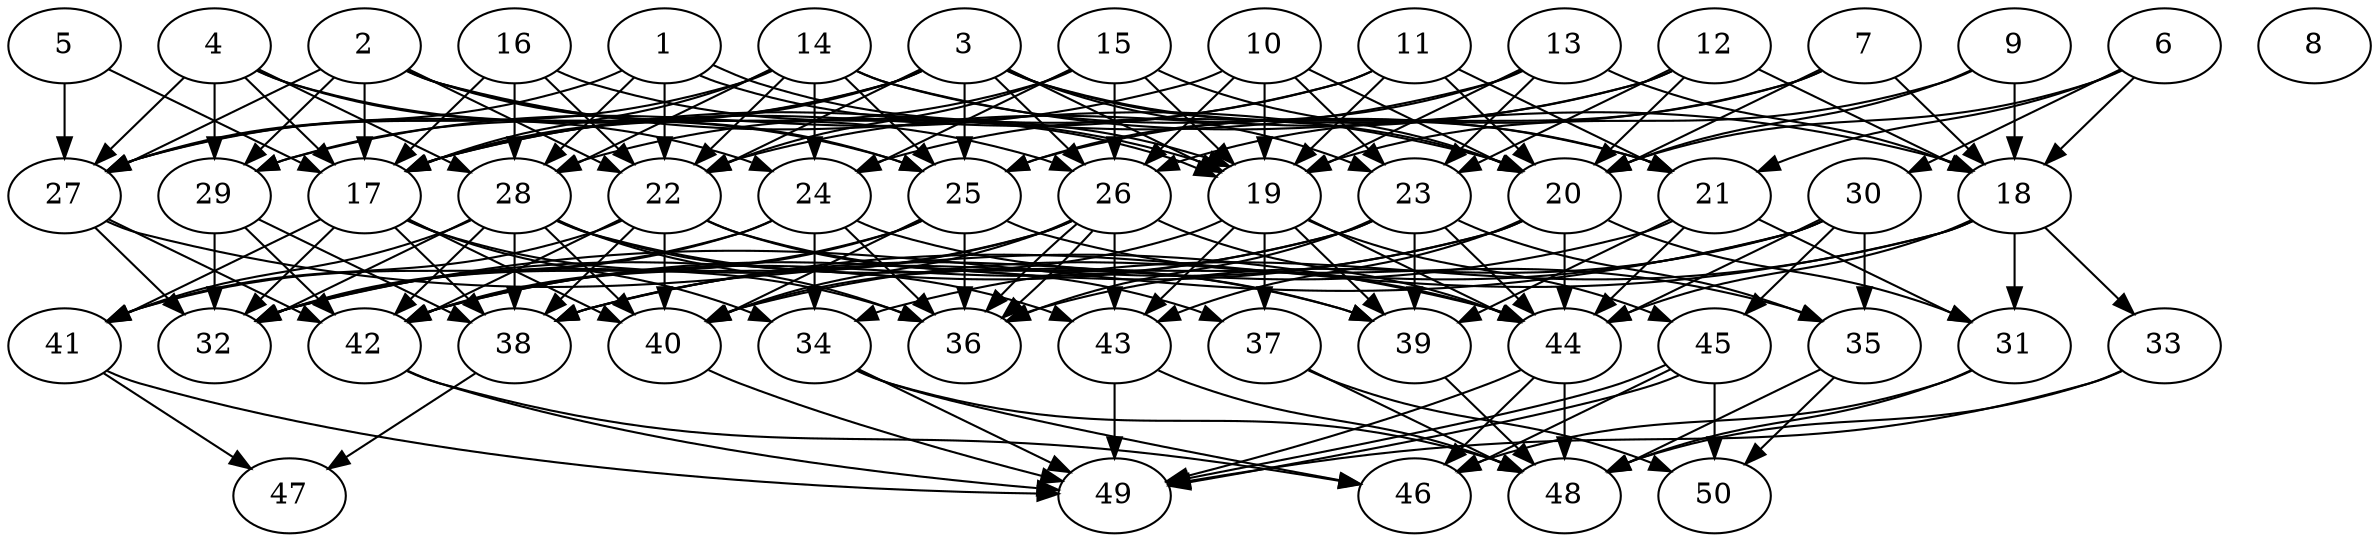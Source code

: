 // DAG automatically generated by daggen at Thu Oct  3 14:07:57 2019
// ./daggen --dot -n 50 --ccr 0.5 --fat 0.7 --regular 0.9 --density 0.6 --mindata 5242880 --maxdata 52428800 
digraph G {
  1 [size="60272640", alpha="0.02", expect_size="30136320"] 
  1 -> 19 [size ="30136320"]
  1 -> 19 [size ="30136320"]
  1 -> 22 [size ="30136320"]
  1 -> 27 [size ="30136320"]
  1 -> 28 [size ="30136320"]
  2 [size="100972544", alpha="0.05", expect_size="50486272"] 
  2 -> 17 [size ="50486272"]
  2 -> 20 [size ="50486272"]
  2 -> 22 [size ="50486272"]
  2 -> 25 [size ="50486272"]
  2 -> 26 [size ="50486272"]
  2 -> 27 [size ="50486272"]
  2 -> 29 [size ="50486272"]
  3 [size="17342464", alpha="0.03", expect_size="8671232"] 
  3 -> 17 [size ="8671232"]
  3 -> 19 [size ="8671232"]
  3 -> 20 [size ="8671232"]
  3 -> 21 [size ="8671232"]
  3 -> 22 [size ="8671232"]
  3 -> 23 [size ="8671232"]
  3 -> 25 [size ="8671232"]
  3 -> 26 [size ="8671232"]
  3 -> 27 [size ="8671232"]
  3 -> 29 [size ="8671232"]
  4 [size="62902272", alpha="0.20", expect_size="31451136"] 
  4 -> 17 [size ="31451136"]
  4 -> 24 [size ="31451136"]
  4 -> 25 [size ="31451136"]
  4 -> 27 [size ="31451136"]
  4 -> 28 [size ="31451136"]
  4 -> 29 [size ="31451136"]
  5 [size="40280064", alpha="0.16", expect_size="20140032"] 
  5 -> 17 [size ="20140032"]
  5 -> 27 [size ="20140032"]
  6 [size="36519936", alpha="0.14", expect_size="18259968"] 
  6 -> 18 [size ="18259968"]
  6 -> 20 [size ="18259968"]
  6 -> 21 [size ="18259968"]
  6 -> 30 [size ="18259968"]
  7 [size="84510720", alpha="0.12", expect_size="42255360"] 
  7 -> 18 [size ="42255360"]
  7 -> 20 [size ="42255360"]
  7 -> 25 [size ="42255360"]
  7 -> 26 [size ="42255360"]
  8 [size="73357312", alpha="0.06", expect_size="36678656"] 
  9 [size="35514368", alpha="0.14", expect_size="17757184"] 
  9 -> 18 [size ="17757184"]
  9 -> 19 [size ="17757184"]
  9 -> 20 [size ="17757184"]
  10 [size="28381184", alpha="0.09", expect_size="14190592"] 
  10 -> 19 [size ="14190592"]
  10 -> 20 [size ="14190592"]
  10 -> 23 [size ="14190592"]
  10 -> 26 [size ="14190592"]
  10 -> 29 [size ="14190592"]
  11 [size="34553856", alpha="0.04", expect_size="17276928"] 
  11 -> 17 [size ="17276928"]
  11 -> 19 [size ="17276928"]
  11 -> 20 [size ="17276928"]
  11 -> 21 [size ="17276928"]
  11 -> 28 [size ="17276928"]
  12 [size="43659264", alpha="0.02", expect_size="21829632"] 
  12 -> 18 [size ="21829632"]
  12 -> 20 [size ="21829632"]
  12 -> 22 [size ="21829632"]
  12 -> 23 [size ="21829632"]
  12 -> 24 [size ="21829632"]
  13 [size="68587520", alpha="0.11", expect_size="34293760"] 
  13 -> 17 [size ="34293760"]
  13 -> 18 [size ="34293760"]
  13 -> 19 [size ="34293760"]
  13 -> 23 [size ="34293760"]
  13 -> 25 [size ="34293760"]
  14 [size="81184768", alpha="0.08", expect_size="40592384"] 
  14 -> 17 [size ="40592384"]
  14 -> 18 [size ="40592384"]
  14 -> 21 [size ="40592384"]
  14 -> 22 [size ="40592384"]
  14 -> 24 [size ="40592384"]
  14 -> 25 [size ="40592384"]
  14 -> 27 [size ="40592384"]
  14 -> 28 [size ="40592384"]
  15 [size="78956544", alpha="0.02", expect_size="39478272"] 
  15 -> 17 [size ="39478272"]
  15 -> 19 [size ="39478272"]
  15 -> 20 [size ="39478272"]
  15 -> 22 [size ="39478272"]
  15 -> 24 [size ="39478272"]
  15 -> 26 [size ="39478272"]
  16 [size="60798976", alpha="0.11", expect_size="30399488"] 
  16 -> 17 [size ="30399488"]
  16 -> 19 [size ="30399488"]
  16 -> 22 [size ="30399488"]
  16 -> 28 [size ="30399488"]
  17 [size="30402560", alpha="0.16", expect_size="15201280"] 
  17 -> 32 [size ="15201280"]
  17 -> 34 [size ="15201280"]
  17 -> 36 [size ="15201280"]
  17 -> 38 [size ="15201280"]
  17 -> 40 [size ="15201280"]
  17 -> 41 [size ="15201280"]
  18 [size="86634496", alpha="0.04", expect_size="43317248"] 
  18 -> 31 [size ="43317248"]
  18 -> 33 [size ="43317248"]
  18 -> 34 [size ="43317248"]
  18 -> 38 [size ="43317248"]
  18 -> 44 [size ="43317248"]
  19 [size="18911232", alpha="0.18", expect_size="9455616"] 
  19 -> 37 [size ="9455616"]
  19 -> 39 [size ="9455616"]
  19 -> 40 [size ="9455616"]
  19 -> 43 [size ="9455616"]
  19 -> 44 [size ="9455616"]
  19 -> 45 [size ="9455616"]
  20 [size="86269952", alpha="0.18", expect_size="43134976"] 
  20 -> 31 [size ="43134976"]
  20 -> 38 [size ="43134976"]
  20 -> 42 [size ="43134976"]
  20 -> 43 [size ="43134976"]
  20 -> 44 [size ="43134976"]
  21 [size="34093056", alpha="0.09", expect_size="17046528"] 
  21 -> 31 [size ="17046528"]
  21 -> 38 [size ="17046528"]
  21 -> 39 [size ="17046528"]
  21 -> 44 [size ="17046528"]
  22 [size="51679232", alpha="0.18", expect_size="25839616"] 
  22 -> 37 [size ="25839616"]
  22 -> 38 [size ="25839616"]
  22 -> 39 [size ="25839616"]
  22 -> 40 [size ="25839616"]
  22 -> 41 [size ="25839616"]
  22 -> 42 [size ="25839616"]
  23 [size="63358976", alpha="0.10", expect_size="31679488"] 
  23 -> 32 [size ="31679488"]
  23 -> 35 [size ="31679488"]
  23 -> 36 [size ="31679488"]
  23 -> 39 [size ="31679488"]
  23 -> 42 [size ="31679488"]
  23 -> 44 [size ="31679488"]
  24 [size="18892800", alpha="0.12", expect_size="9446400"] 
  24 -> 32 [size ="9446400"]
  24 -> 34 [size ="9446400"]
  24 -> 36 [size ="9446400"]
  24 -> 41 [size ="9446400"]
  24 -> 44 [size ="9446400"]
  25 [size="57911296", alpha="0.01", expect_size="28955648"] 
  25 -> 32 [size ="28955648"]
  25 -> 35 [size ="28955648"]
  25 -> 36 [size ="28955648"]
  25 -> 40 [size ="28955648"]
  25 -> 42 [size ="28955648"]
  26 [size="68497408", alpha="0.15", expect_size="34248704"] 
  26 -> 32 [size ="34248704"]
  26 -> 36 [size ="34248704"]
  26 -> 36 [size ="34248704"]
  26 -> 40 [size ="34248704"]
  26 -> 42 [size ="34248704"]
  26 -> 43 [size ="34248704"]
  26 -> 44 [size ="34248704"]
  27 [size="27527168", alpha="0.04", expect_size="13763584"] 
  27 -> 32 [size ="13763584"]
  27 -> 42 [size ="13763584"]
  27 -> 44 [size ="13763584"]
  28 [size="103653376", alpha="0.08", expect_size="51826688"] 
  28 -> 32 [size ="51826688"]
  28 -> 36 [size ="51826688"]
  28 -> 38 [size ="51826688"]
  28 -> 39 [size ="51826688"]
  28 -> 40 [size ="51826688"]
  28 -> 41 [size ="51826688"]
  28 -> 42 [size ="51826688"]
  28 -> 43 [size ="51826688"]
  29 [size="27713536", alpha="0.16", expect_size="13856768"] 
  29 -> 32 [size ="13856768"]
  29 -> 38 [size ="13856768"]
  29 -> 42 [size ="13856768"]
  30 [size="18292736", alpha="0.08", expect_size="9146368"] 
  30 -> 32 [size ="9146368"]
  30 -> 35 [size ="9146368"]
  30 -> 36 [size ="9146368"]
  30 -> 40 [size ="9146368"]
  30 -> 44 [size ="9146368"]
  30 -> 45 [size ="9146368"]
  31 [size="103358464", alpha="0.06", expect_size="51679232"] 
  31 -> 46 [size ="51679232"]
  31 -> 48 [size ="51679232"]
  32 [size="49586176", alpha="0.10", expect_size="24793088"] 
  33 [size="41834496", alpha="0.07", expect_size="20917248"] 
  33 -> 48 [size ="20917248"]
  33 -> 49 [size ="20917248"]
  34 [size="86960128", alpha="0.19", expect_size="43480064"] 
  34 -> 46 [size ="43480064"]
  34 -> 48 [size ="43480064"]
  34 -> 49 [size ="43480064"]
  35 [size="48637952", alpha="0.05", expect_size="24318976"] 
  35 -> 48 [size ="24318976"]
  35 -> 50 [size ="24318976"]
  36 [size="51034112", alpha="0.02", expect_size="25517056"] 
  37 [size="25812992", alpha="0.03", expect_size="12906496"] 
  37 -> 48 [size ="12906496"]
  37 -> 50 [size ="12906496"]
  38 [size="46999552", alpha="0.20", expect_size="23499776"] 
  38 -> 47 [size ="23499776"]
  39 [size="83095552", alpha="0.19", expect_size="41547776"] 
  39 -> 48 [size ="41547776"]
  40 [size="64757760", alpha="0.14", expect_size="32378880"] 
  40 -> 49 [size ="32378880"]
  41 [size="104255488", alpha="0.14", expect_size="52127744"] 
  41 -> 47 [size ="52127744"]
  41 -> 49 [size ="52127744"]
  42 [size="36913152", alpha="0.03", expect_size="18456576"] 
  42 -> 46 [size ="18456576"]
  42 -> 49 [size ="18456576"]
  43 [size="84647936", alpha="0.03", expect_size="42323968"] 
  43 -> 48 [size ="42323968"]
  43 -> 49 [size ="42323968"]
  44 [size="22448128", alpha="0.05", expect_size="11224064"] 
  44 -> 46 [size ="11224064"]
  44 -> 48 [size ="11224064"]
  44 -> 49 [size ="11224064"]
  45 [size="15380480", alpha="0.16", expect_size="7690240"] 
  45 -> 46 [size ="7690240"]
  45 -> 49 [size ="7690240"]
  45 -> 49 [size ="7690240"]
  45 -> 50 [size ="7690240"]
  46 [size="37552128", alpha="0.01", expect_size="18776064"] 
  47 [size="44902400", alpha="0.08", expect_size="22451200"] 
  48 [size="57350144", alpha="0.16", expect_size="28675072"] 
  49 [size="56672256", alpha="0.07", expect_size="28336128"] 
  50 [size="51298304", alpha="0.20", expect_size="25649152"] 
}
